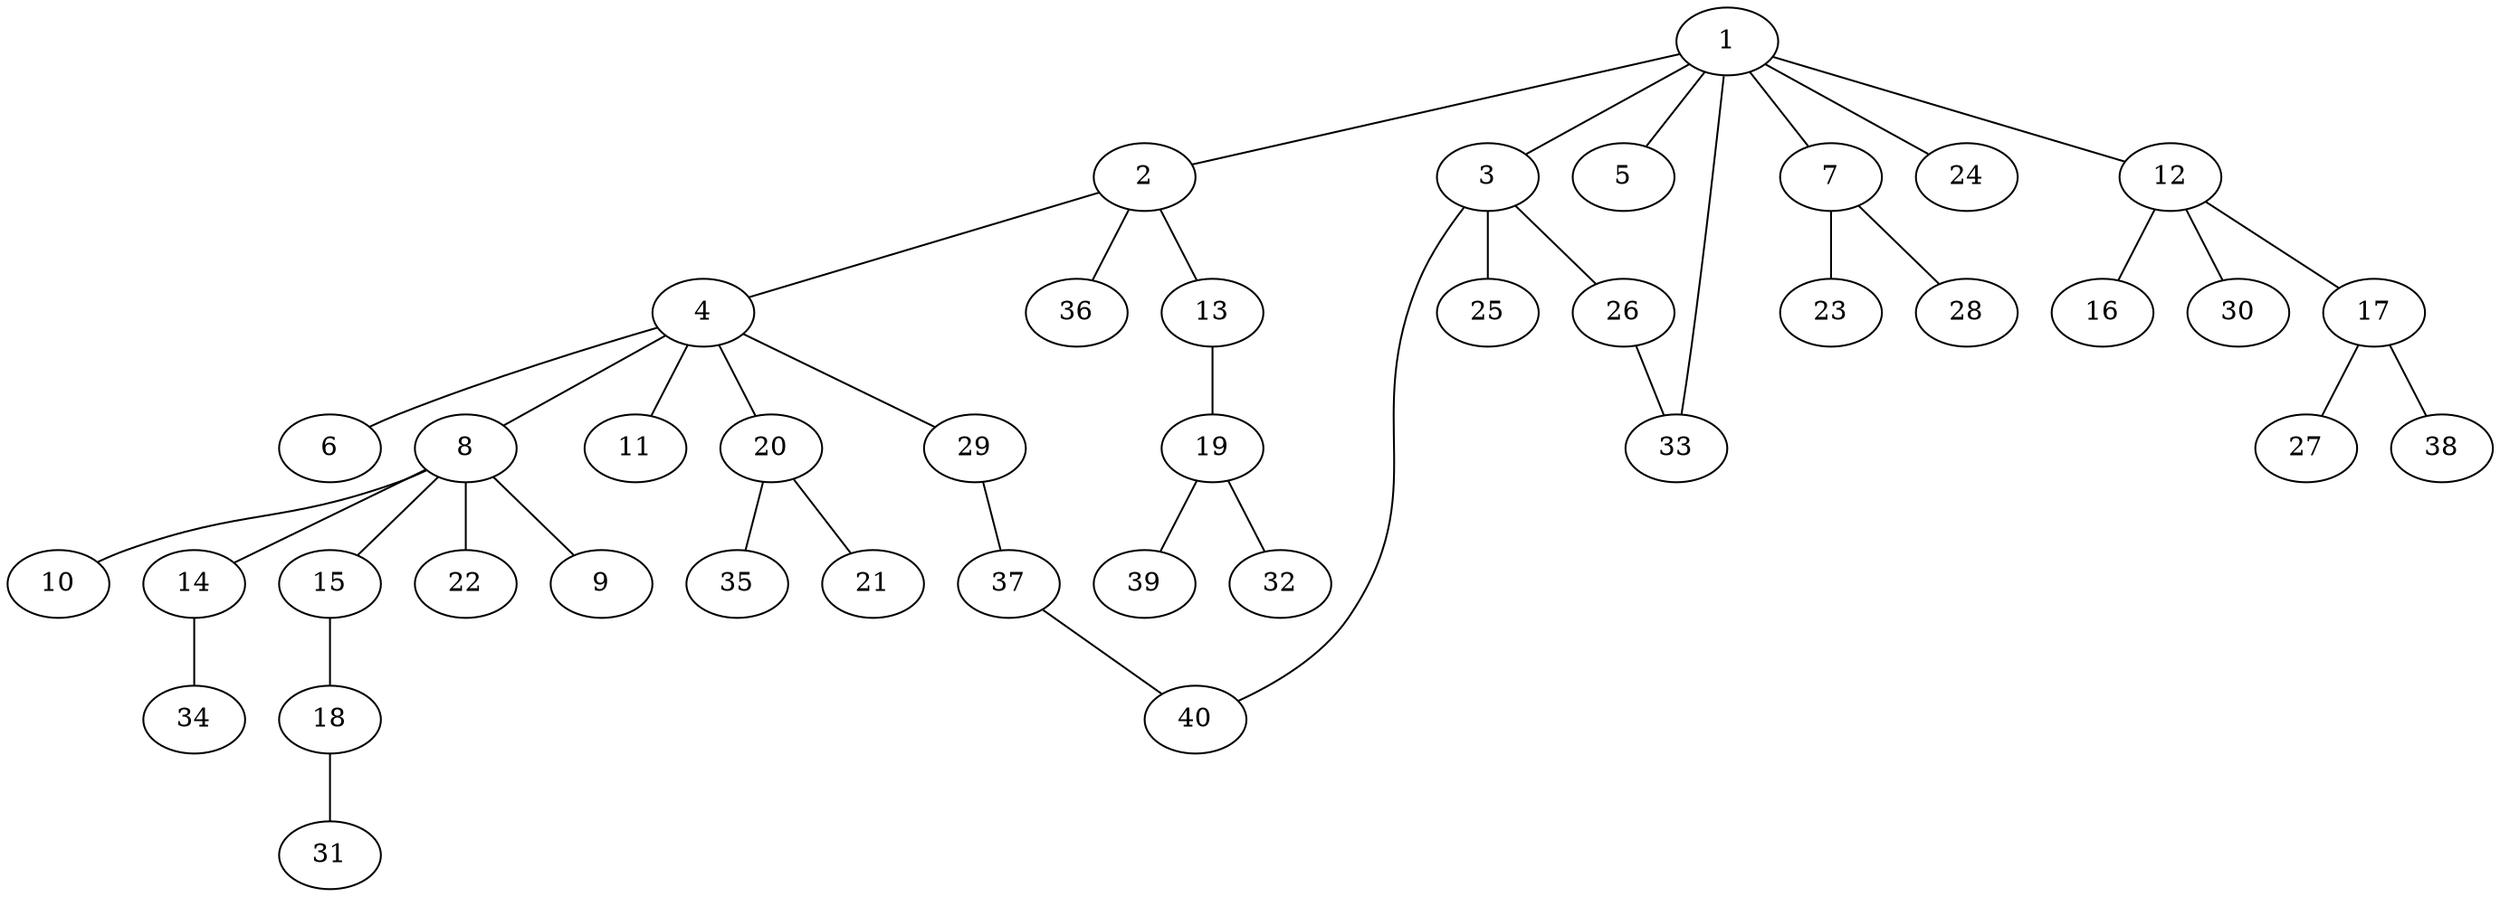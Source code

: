 graph graphname {1--2
1--3
1--5
1--7
1--12
1--24
1--33
2--4
2--13
2--36
3--25
3--26
3--40
4--6
4--8
4--11
4--20
4--29
7--23
7--28
8--9
8--10
8--14
8--15
8--22
12--16
12--17
12--30
13--19
14--34
15--18
17--27
17--38
18--31
19--32
19--39
20--21
20--35
26--33
29--37
37--40
}